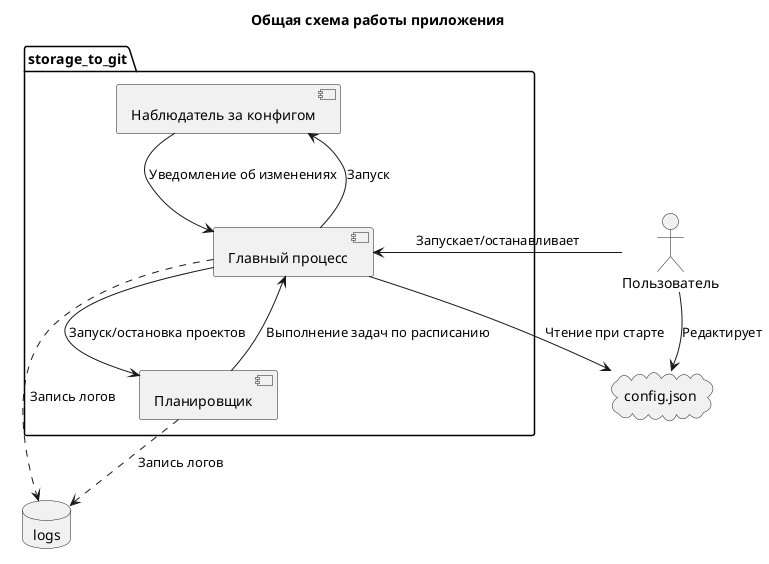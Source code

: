 @startuml
title Общая схема работы приложения

cloud "config.json" as Config
database "logs" as Logs

package "storage_to_git" {
  [Главный процесс] as Main
  [Планировщик] as Scheduler
  [Наблюдатель за конфигом] as Watcher

  Main --> Config : Чтение при старте
  Main --> Watcher : Запуск
  Watcher -> Main : Уведомление об изменениях
  Main --> Scheduler : Запуск/остановка проектов
  Scheduler -> Main : Выполнение задач по расписанию

  Main ..> Logs : Запись логов
  Scheduler ..> Logs : Запись логов
}

actor Пользователь as User
User -> Config : Редактирует
User -> Main : Запускает/останавливает

@enduml
